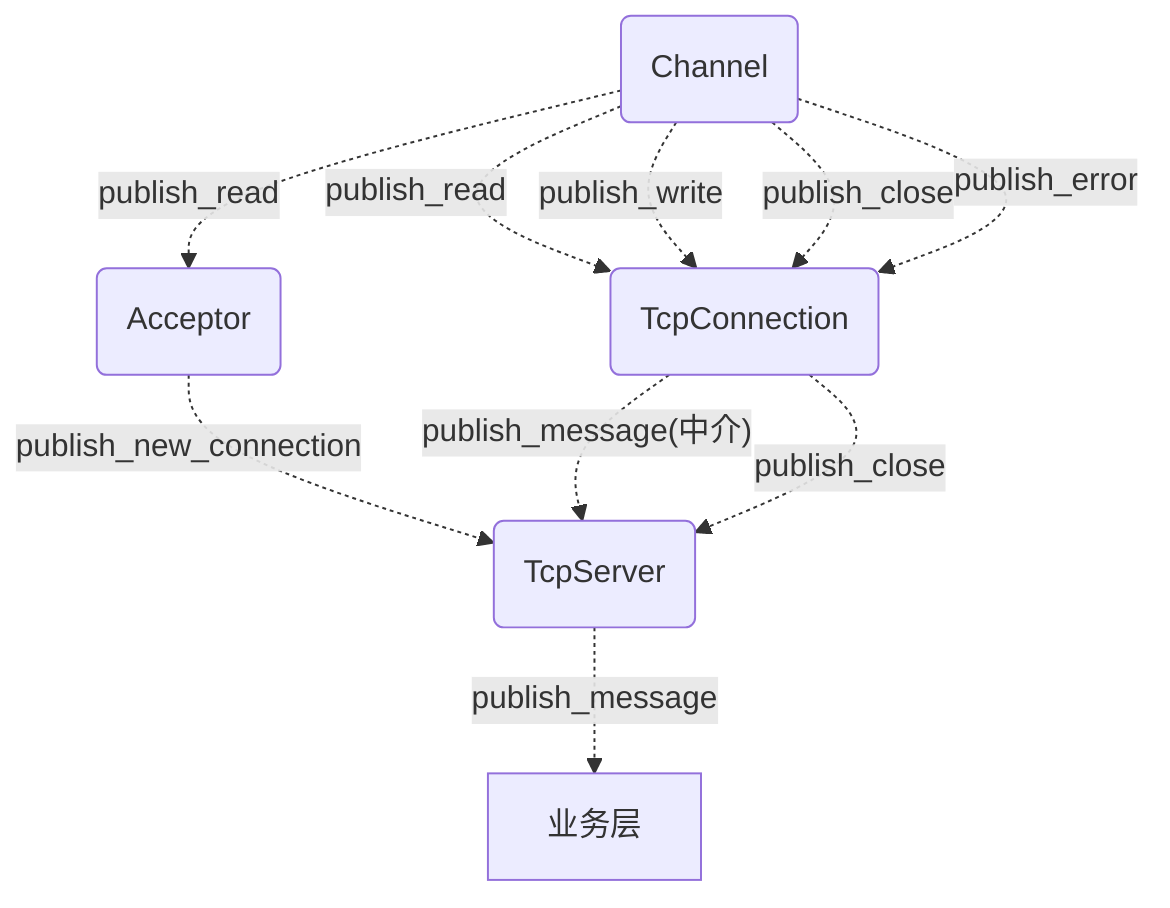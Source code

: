 %% %%{init: {'theme':'default'}}%%
%% graph TD
%%     %% 定义发布者节点
%%     Channel[Channel]
%%     Acceptor[Acceptor]
%%     TcpConnection[TcpConnection]


%%     %% 定义消息主题节点
%%     publish_read((publish_read))
%%     publish_write((publish_write))
%%     publish_close_1((publish_close_1))
%%     publish_error((publish_error))
    
%%     publish_new_connection((publish_new_connection))
%%     publish_message((publish_message))
%%     publish_close_2((publish_close_2))
    

%%     %% 连接发布者到它们发布的主题
%%     Channel -.-> publish_read
%%     Channel -.-> publish_write
%%     Channel -.-> publish_close_1
%%     Channel -.-> publish_error
  
%%     publish_read -.-> Acceptor
%%     publish_read -.-> TcpConnection
%%     publish_write -.-> TcpConnection
%%     publish_close_1 -.->TcpConnection
%%     publish_error -.->TcpConnection
    
%%     Acceptor -.-> publish_new_connection
%%     TcpConnection -.-> publish_message
%%     TcpConnection -.-> publish_close_2
    
%%     publish_new_connection -.-> TcpServer
%%     publish_message -.中介.-> TcpServer -.中介.-> 业务层
%%     publish_close_2 -.-> TcpServer

%%{init: {'theme':'default'}}%%
graph TD
    %% 定义发布者节点
    Channel(Channel)
    Acceptor(Acceptor)
    TcpConnection(TcpConnection)
    TcpServer(TcpServer)


    Channel -.publish_read.-> Acceptor
    Channel -.publish_read.-> TcpConnection
    Channel -.publish_write.-> TcpConnection
    Channel -.publish_close.-> TcpConnection
    Channel -.publish_error.-> TcpConnection
    
    Acceptor -.publish_new_connection.-> TcpServer
    TcpConnection -.publish_message(中介).-> TcpServer
    TcpConnection -.publish_close.-> TcpServer
    
    TcpServer -.publish_message.-> 业务层